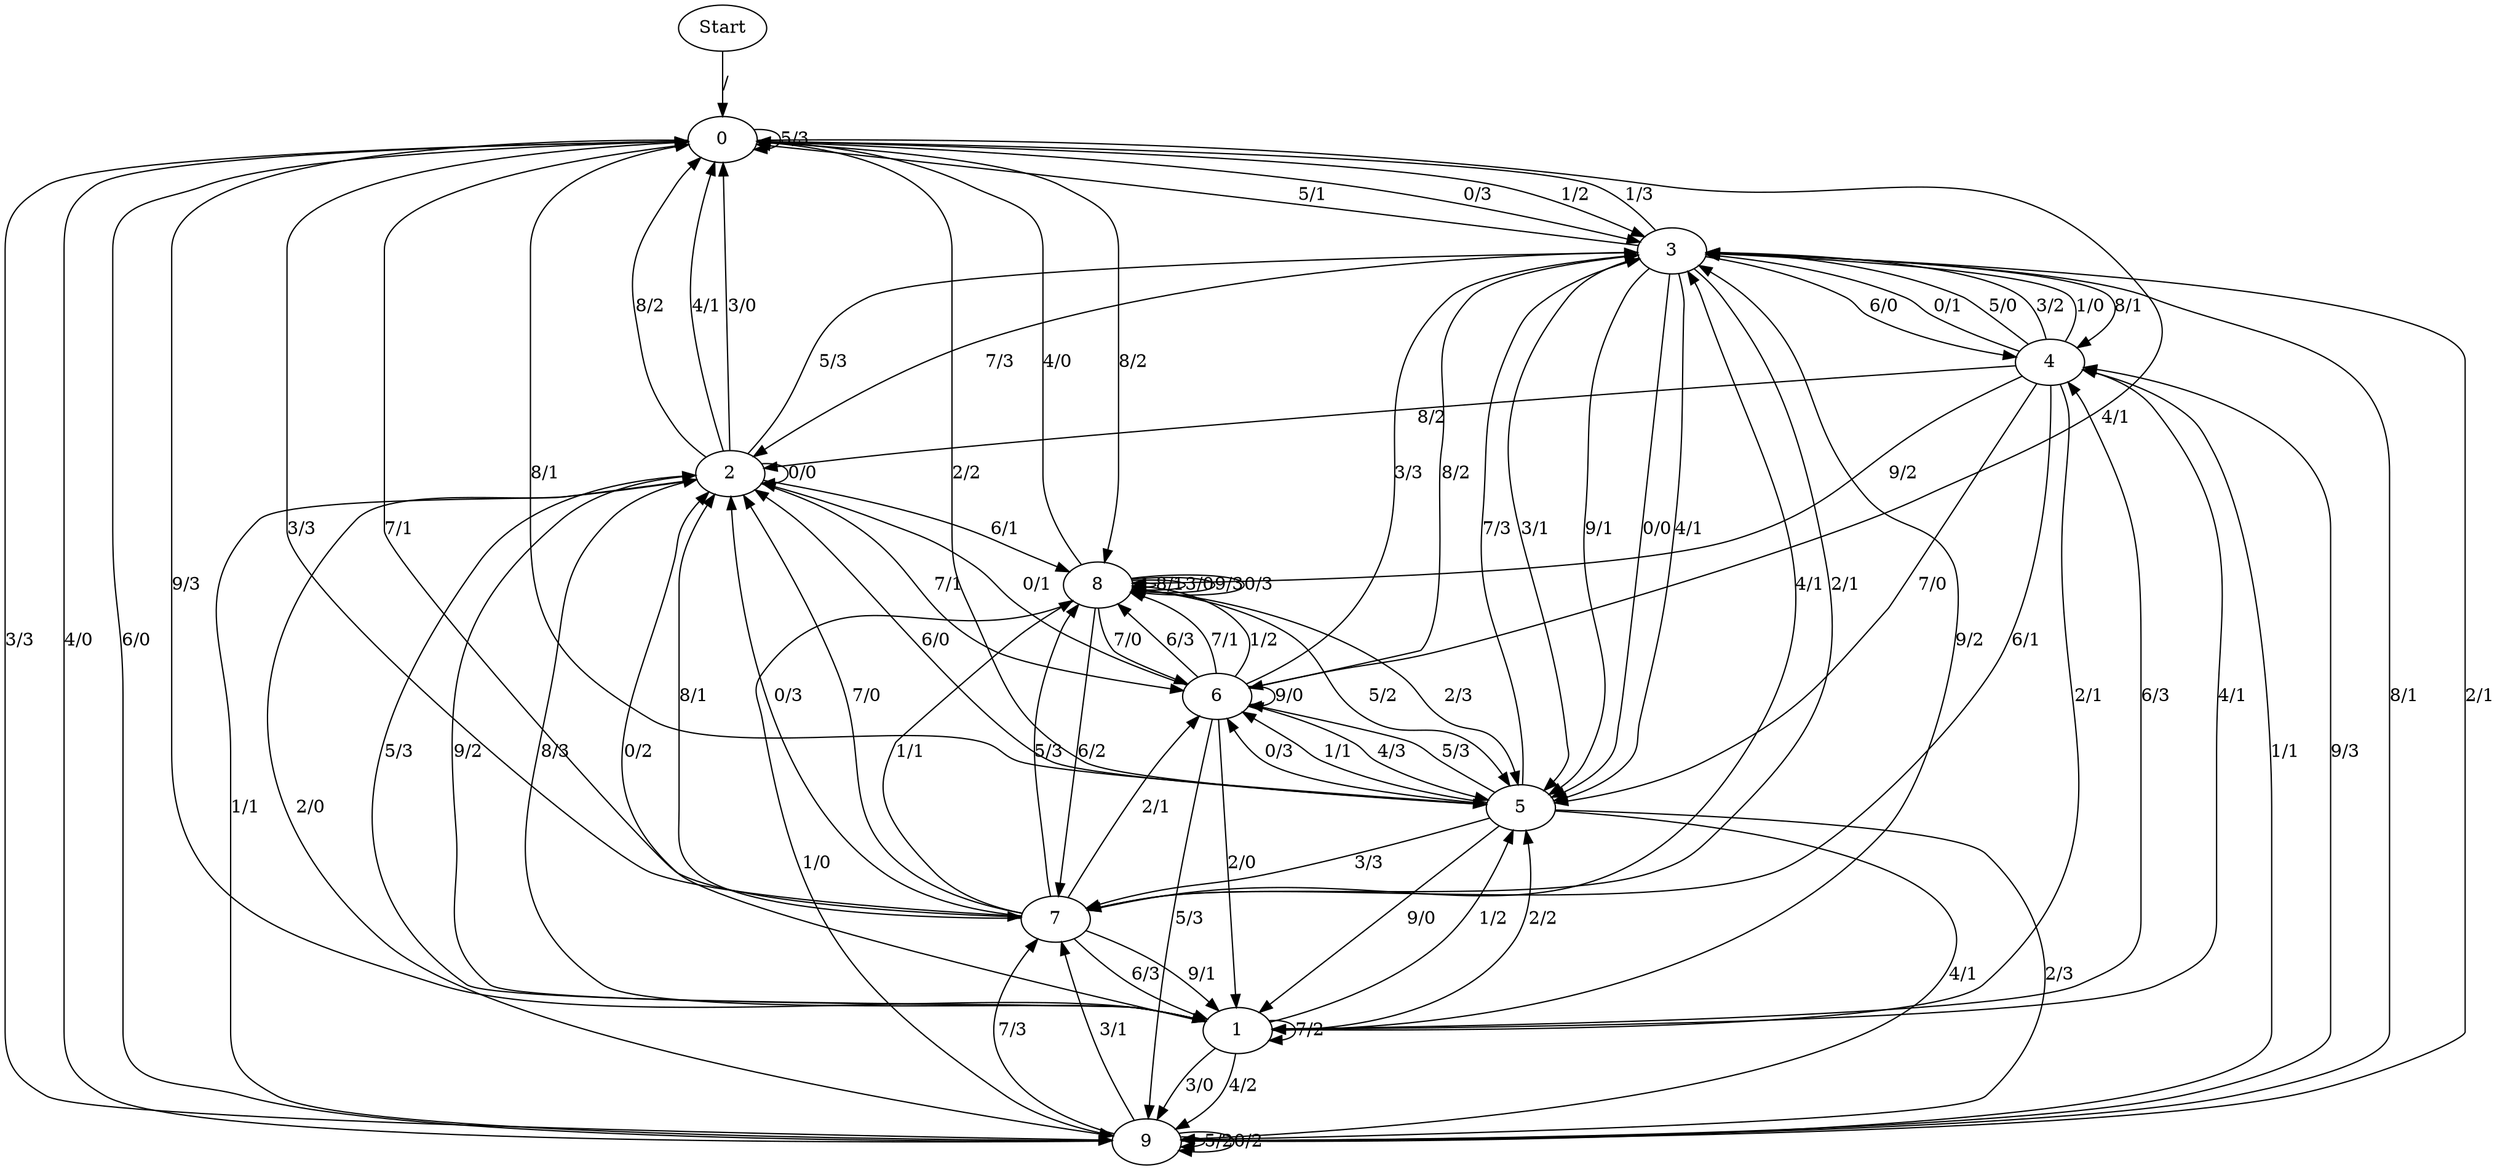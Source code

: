 digraph {
	Start -> 0 [label="/"]
	0 -> 3 [label="0/3"]
	0 -> 9 [label="3/3"]
	0 -> 1 [label="9/3"]
	0 -> 5 [label="2/2"]
	0 -> 3 [label="1/2"]
	0 -> 7 [label="7/1"]
	0 -> 6 [label="4/1"]
	0 -> 0 [label="5/3"]
	0 -> 8 [label="8/2"]
	7 -> 8 [label="1/1"]
	7 -> 3 [label="4/1"]
	7 -> 1 [label="6/3"]
	7 -> 2 [label="7/0"]
	7 -> 1 [label="9/1"]
	7 -> 0 [label="3/3"]
	7 -> 8 [label="5/3"]
	7 -> 6 [label="2/1"]
	7 -> 2 [label="8/1"]
	7 -> 2 [label="0/3"]
	2 -> 6 [label="7/1"]
	2 -> 0 [label="3/0"]
	2 -> 0 [label="8/2"]
	2 -> 2 [label="0/0"]
	2 -> 3 [label="5/3"]
	2 -> 8 [label="6/1"]
	2 -> 0 [label="4/1"]
	2 -> 1 [label="9/2"]
	2 -> 9 [label="1/1"]
	2 -> 9 [label="2/0"]
	9 -> 0 [label="4/0"]
	9 -> 7 [label="7/3"]
	9 -> 3 [label="8/1"]
	9 -> 3 [label="2/1"]
	9 -> 4 [label="1/1"]
	9 -> 9 [label="5/2"]
	9 -> 9 [label="0/2"]
	9 -> 0 [label="6/0"]
	9 -> 7 [label="3/1"]
	9 -> 4 [label="9/3"]
	4 -> 3 [label="0/1"]
	4 -> 5 [label="7/0"]
	4 -> 3 [label="5/0"]
	4 -> 2 [label="8/2"]
	4 -> 1 [label="2/1"]
	4 -> 1 [label="4/1"]
	4 -> 8 [label="9/2"]
	4 -> 3 [label="3/2"]
	4 -> 3 [label="1/0"]
	4 -> 7 [label="6/1"]
	3 -> 5 [label="3/1"]
	3 -> 0 [label="1/3"]
	3 -> 4 [label="8/1"]
	3 -> 5 [label="9/1"]
	3 -> 5 [label="0/0"]
	3 -> 0 [label="5/1"]
	3 -> 4 [label="6/0"]
	3 -> 7 [label="2/1"]
	3 -> 2 [label="7/3"]
	3 -> 5 [label="4/1"]
	5 -> 9 [label="2/3"]
	5 -> 1 [label="9/0"]
	5 -> 0 [label="8/1"]
	5 -> 6 [label="5/3"]
	5 -> 3 [label="7/3"]
	5 -> 6 [label="0/3"]
	5 -> 6 [label="1/1"]
	5 -> 2 [label="6/0"]
	5 -> 7 [label="3/3"]
	5 -> 9 [label="4/1"]
	6 -> 3 [label="8/2"]
	6 -> 6 [label="9/0"]
	6 -> 9 [label="5/3"]
	6 -> 5 [label="4/3"]
	6 -> 8 [label="6/3"]
	6 -> 8 [label="7/1"]
	6 -> 2 [label="0/1"]
	6 -> 3 [label="3/3"]
	6 -> 8 [label="1/2"]
	6 -> 1 [label="2/0"]
	8 -> 8 [label="8/1"]
	8 -> 8 [label="3/0"]
	8 -> 7 [label="6/2"]
	8 -> 6 [label="7/0"]
	8 -> 8 [label="9/3"]
	8 -> 0 [label="4/0"]
	8 -> 5 [label="5/2"]
	8 -> 8 [label="0/3"]
	8 -> 9 [label="1/0"]
	8 -> 5 [label="2/3"]
	1 -> 1 [label="7/2"]
	1 -> 9 [label="4/2"]
	1 -> 4 [label="6/3"]
	1 -> 3 [label="9/2"]
	1 -> 2 [label="8/3"]
	1 -> 2 [label="0/2"]
	1 -> 5 [label="1/2"]
	1 -> 2 [label="5/3"]
	1 -> 5 [label="2/2"]
	1 -> 9 [label="3/0"]
}